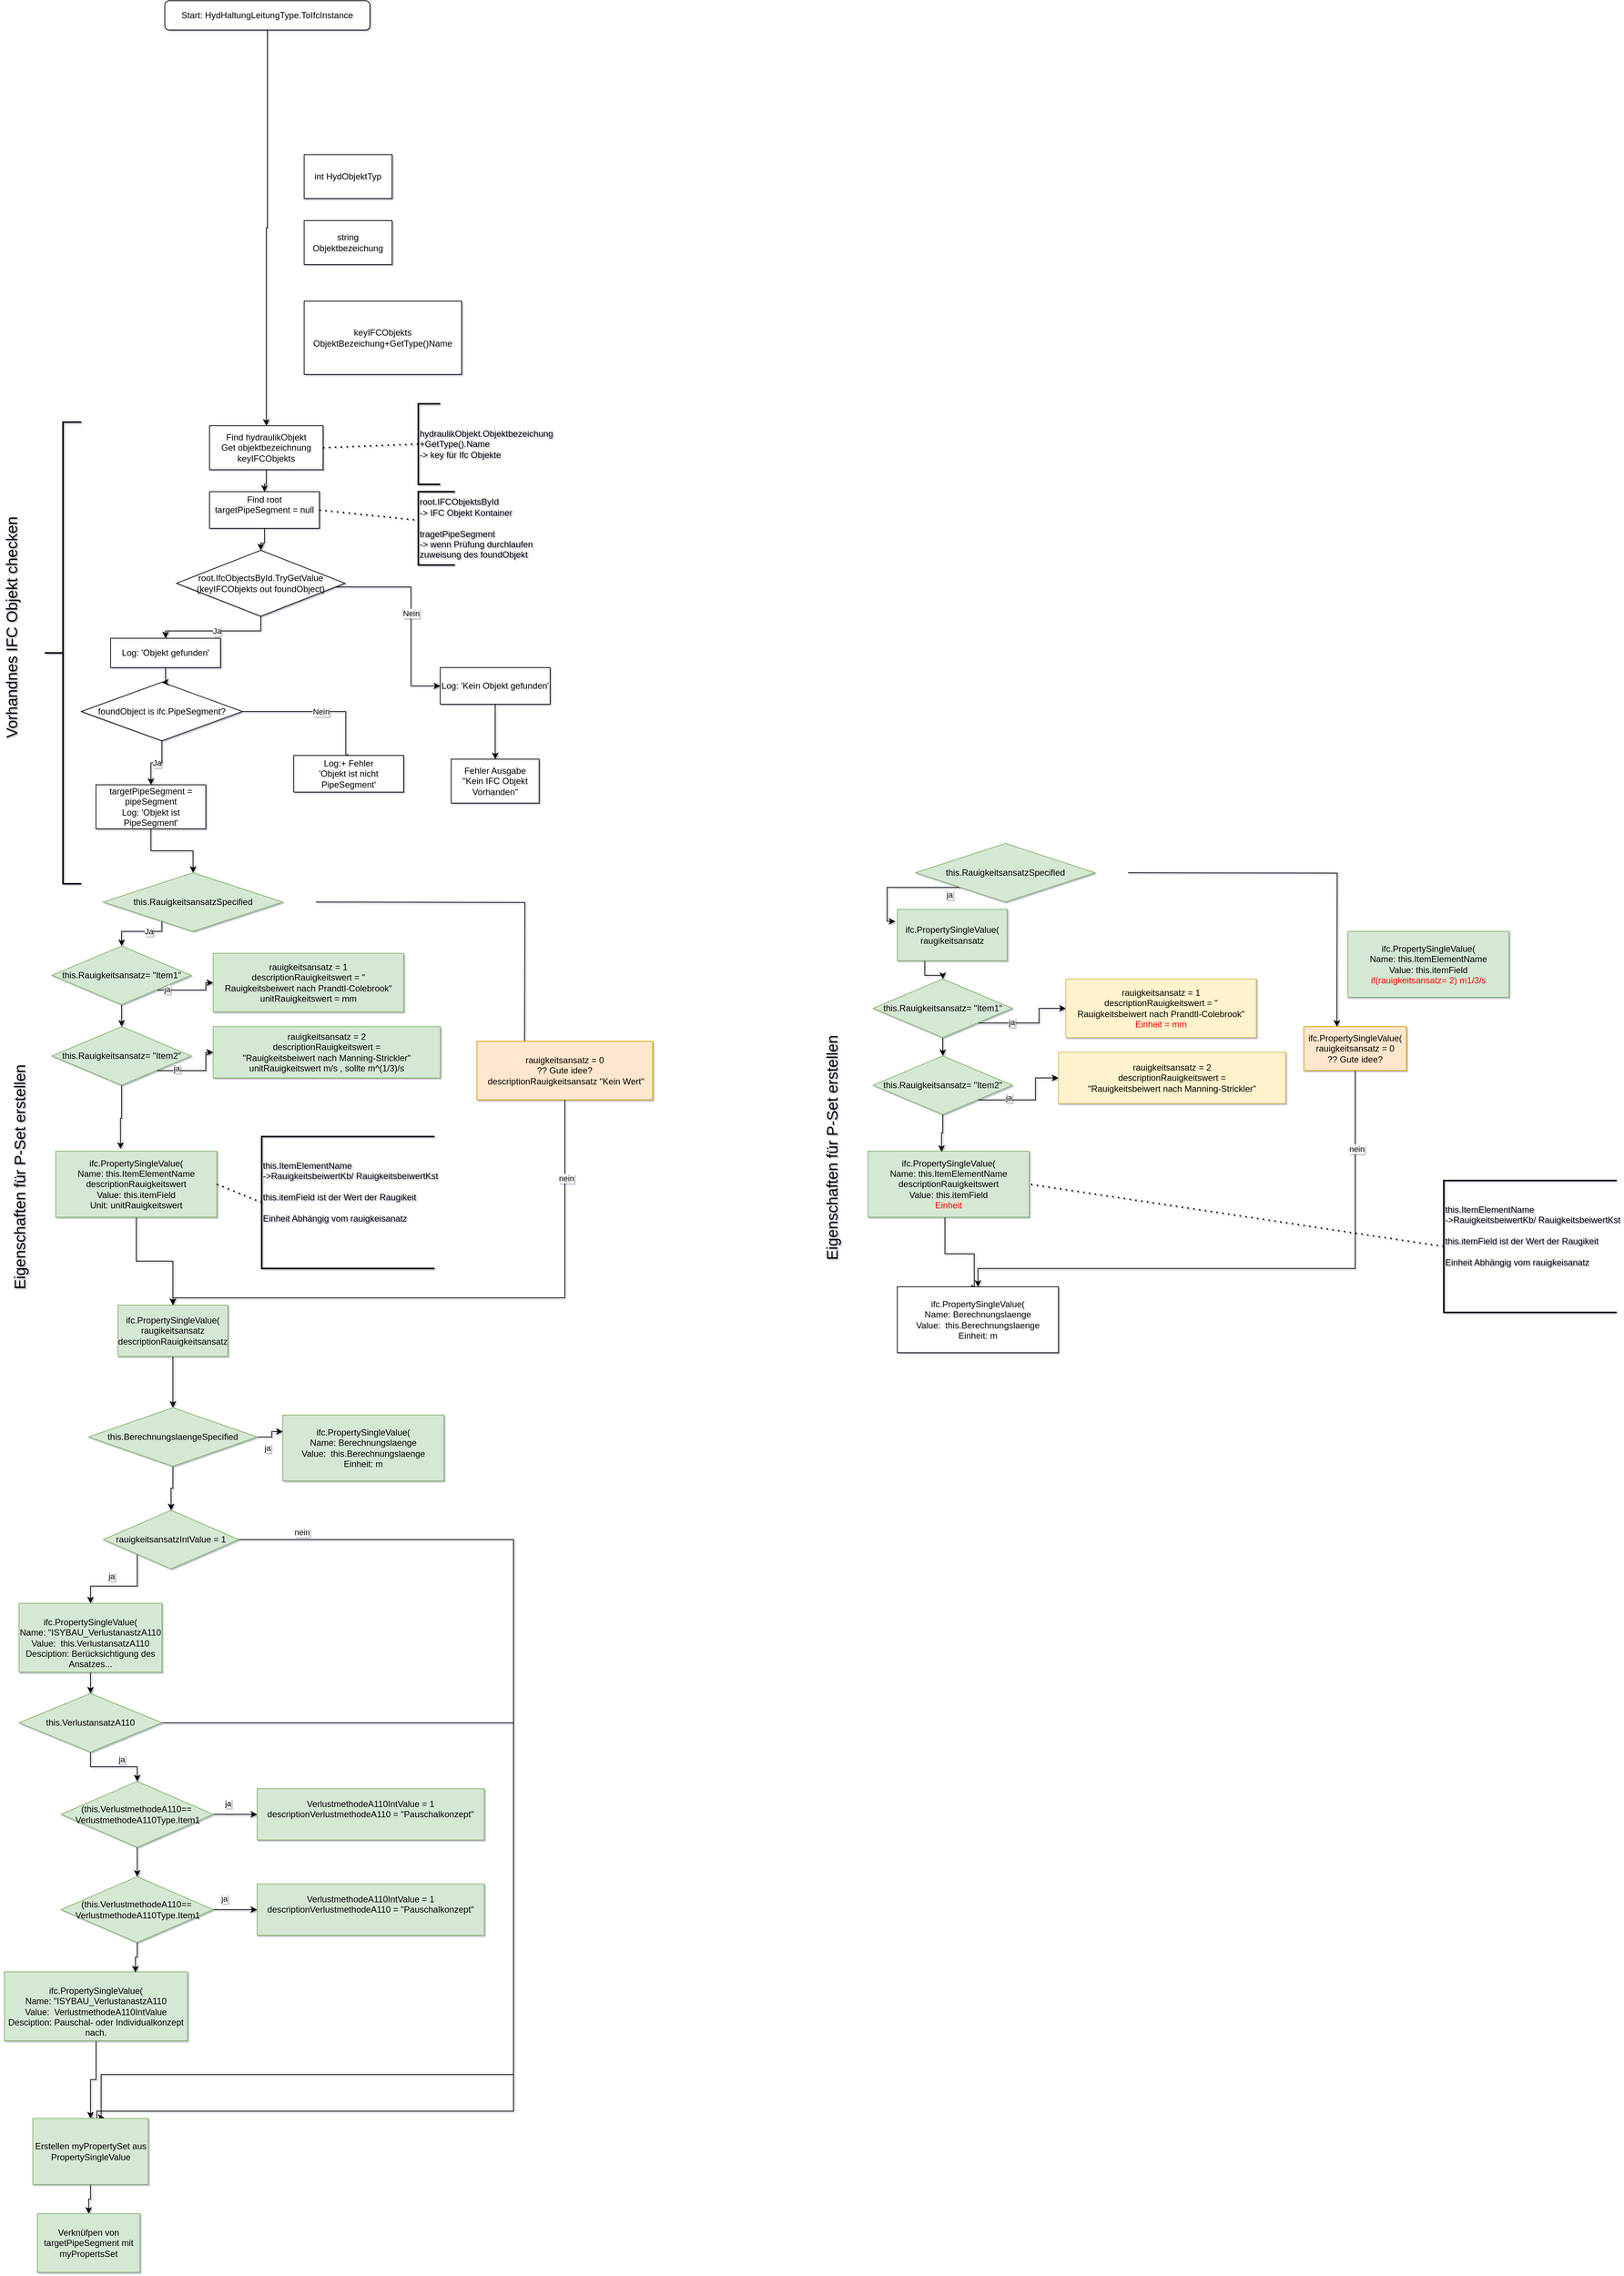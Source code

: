 <mxfile version="27.0.6">
  <diagram name="Page-1" id="I6leB8wDlI7fggWU5JeS">
    <mxGraphModel dx="1282" dy="1968" grid="1" gridSize="10" guides="1" tooltips="1" connect="1" arrows="1" fold="1" page="1" pageScale="1" pageWidth="827" pageHeight="1169" math="0" shadow="1">
      <root>
        <mxCell id="0" />
        <mxCell id="1" parent="0" />
        <mxCell id="8WQwYC8tGG0bYnsITIaO-70" value="Start: HydHaltungLeitungType.ToIfcInstance" style="rounded=1;whiteSpace=wrap;html=1;" parent="1" vertex="1">
          <mxGeometry x="274" y="-480" width="280" height="40" as="geometry" />
        </mxCell>
        <mxCell id="8WQwYC8tGG0bYnsITIaO-71" value="&lt;div&gt;Find hydraulikObjekt&lt;br&gt;Get objektbezeichnung&lt;br&gt;keyIFCObjekts&lt;/div&gt;" style="whiteSpace=wrap;html=1;" parent="1" vertex="1">
          <mxGeometry x="335" y="100" width="155" height="60" as="geometry" />
        </mxCell>
        <mxCell id="8WQwYC8tGG0bYnsITIaO-72" value="Find root &lt;br&gt;targetPipeSegment = null&lt;div&gt;&lt;br&gt;&lt;/div&gt;" style="whiteSpace=wrap;html=1;" parent="1" vertex="1">
          <mxGeometry x="335" y="190" width="150" height="50" as="geometry" />
        </mxCell>
        <mxCell id="8WQwYC8tGG0bYnsITIaO-73" value="root.IfcObjectsById.TryGetValue&lt;br&gt;(keyIFCObjekts out foundObject)" style="rhombus;whiteSpace=wrap;html=1;" parent="1" vertex="1">
          <mxGeometry x="290" y="270" width="230" height="90" as="geometry" />
        </mxCell>
        <mxCell id="8WQwYC8tGG0bYnsITIaO-75" value="Ja" style="edgeStyle=orthogonalEdgeStyle;rounded=0;orthogonalLoop=1;jettySize=auto;html=1;" parent="1" source="8WQwYC8tGG0bYnsITIaO-73" target="8WQwYC8tGG0bYnsITIaO-76" edge="1">
          <mxGeometry relative="1" as="geometry">
            <mxPoint x="410" y="360" as="sourcePoint" />
          </mxGeometry>
        </mxCell>
        <mxCell id="8WQwYC8tGG0bYnsITIaO-76" value="Log: &#39;Objekt gefunden&#39;" style="whiteSpace=wrap;html=1;" parent="1" vertex="1">
          <mxGeometry x="200" y="390" width="150" height="40" as="geometry" />
        </mxCell>
        <mxCell id="8WQwYC8tGG0bYnsITIaO-77" value="foundObject is ifc.PipeSegment?" style="rhombus;whiteSpace=wrap;html=1;" parent="1" vertex="1">
          <mxGeometry x="160" y="450" width="220" height="80" as="geometry" />
        </mxCell>
        <mxCell id="8WQwYC8tGG0bYnsITIaO-78" value="Ja" style="edgeStyle=orthogonalEdgeStyle;rounded=0;orthogonalLoop=1;jettySize=auto;html=1;" parent="1" source="8WQwYC8tGG0bYnsITIaO-77" target="8WQwYC8tGG0bYnsITIaO-79" edge="1">
          <mxGeometry relative="1" as="geometry">
            <mxPoint x="410" y="540" as="sourcePoint" />
          </mxGeometry>
        </mxCell>
        <mxCell id="8WQwYC8tGG0bYnsITIaO-79" value="targetPipeSegment = pipeSegment&lt;br&gt;Log: &#39;Objekt ist PipeSegment&#39;" style="whiteSpace=wrap;html=1;" parent="1" vertex="1">
          <mxGeometry x="180" y="590" width="150" height="60" as="geometry" />
        </mxCell>
        <mxCell id="8WQwYC8tGG0bYnsITIaO-80" value="Nein" style="edgeStyle=orthogonalEdgeStyle;rounded=0;orthogonalLoop=1;jettySize=auto;html=1;exitX=1;exitY=0.5;exitDx=0;exitDy=0;entryX=0.542;entryY=0.047;entryDx=0;entryDy=0;entryPerimeter=0;" parent="1" source="8WQwYC8tGG0bYnsITIaO-77" target="8WQwYC8tGG0bYnsITIaO-81" edge="1">
          <mxGeometry relative="1" as="geometry">
            <mxPoint x="303.75" y="500.0" as="sourcePoint" />
            <mxPoint x="521.25" y="559" as="targetPoint" />
            <Array as="points">
              <mxPoint x="521" y="490" />
            </Array>
          </mxGeometry>
        </mxCell>
        <mxCell id="8WQwYC8tGG0bYnsITIaO-81" value="Log:+ Fehler&lt;br&gt; &#39;Objekt ist nicht PipeSegment&#39;" style="whiteSpace=wrap;html=1;" parent="1" vertex="1">
          <mxGeometry x="450" y="550" width="150" height="50" as="geometry" />
        </mxCell>
        <mxCell id="8WQwYC8tGG0bYnsITIaO-82" value="Nein" style="edgeStyle=orthogonalEdgeStyle;rounded=0;orthogonalLoop=1;jettySize=auto;html=1;entryX=0;entryY=0.5;entryDx=0;entryDy=0;" parent="1" source="8WQwYC8tGG0bYnsITIaO-73" target="8WQwYC8tGG0bYnsITIaO-83" edge="1">
          <mxGeometry relative="1" as="geometry">
            <mxPoint x="520" y="320" as="sourcePoint" />
            <mxPoint x="610" y="320" as="targetPoint" />
            <Array as="points">
              <mxPoint x="610" y="320" />
              <mxPoint x="610" y="455" />
            </Array>
          </mxGeometry>
        </mxCell>
        <mxCell id="3h3WluHekqM8FcVTlRh4-4" value="" style="edgeStyle=orthogonalEdgeStyle;rounded=0;orthogonalLoop=1;jettySize=auto;html=1;" parent="1" source="8WQwYC8tGG0bYnsITIaO-83" target="3h3WluHekqM8FcVTlRh4-3" edge="1">
          <mxGeometry relative="1" as="geometry" />
        </mxCell>
        <mxCell id="8WQwYC8tGG0bYnsITIaO-83" value="Log: &#39;Kein Objekt gefunden&#39;" style="whiteSpace=wrap;html=1;" parent="1" vertex="1">
          <mxGeometry x="650" y="430" width="150" height="50" as="geometry" />
        </mxCell>
        <mxCell id="8WQwYC8tGG0bYnsITIaO-91" value="" style="edgeStyle=orthogonalEdgeStyle;rounded=0;orthogonalLoop=1;jettySize=auto;html=1;" parent="1" source="8WQwYC8tGG0bYnsITIaO-70" target="8WQwYC8tGG0bYnsITIaO-71" edge="1">
          <mxGeometry relative="1" as="geometry" />
        </mxCell>
        <mxCell id="8WQwYC8tGG0bYnsITIaO-92" value="" style="edgeStyle=orthogonalEdgeStyle;rounded=0;orthogonalLoop=1;jettySize=auto;html=1;" parent="1" source="8WQwYC8tGG0bYnsITIaO-71" target="8WQwYC8tGG0bYnsITIaO-72" edge="1">
          <mxGeometry relative="1" as="geometry" />
        </mxCell>
        <mxCell id="8WQwYC8tGG0bYnsITIaO-93" value="" style="edgeStyle=orthogonalEdgeStyle;rounded=0;orthogonalLoop=1;jettySize=auto;html=1;" parent="1" source="8WQwYC8tGG0bYnsITIaO-72" target="8WQwYC8tGG0bYnsITIaO-73" edge="1">
          <mxGeometry relative="1" as="geometry" />
        </mxCell>
        <mxCell id="8WQwYC8tGG0bYnsITIaO-94" value="" style="edgeStyle=orthogonalEdgeStyle;rounded=0;orthogonalLoop=1;jettySize=auto;html=1;" parent="1" source="8WQwYC8tGG0bYnsITIaO-76" target="8WQwYC8tGG0bYnsITIaO-77" edge="1">
          <mxGeometry relative="1" as="geometry" />
        </mxCell>
        <mxCell id="8WQwYC8tGG0bYnsITIaO-95" value="" style="edgeStyle=orthogonalEdgeStyle;rounded=0;orthogonalLoop=1;jettySize=auto;html=1;" parent="1" source="8WQwYC8tGG0bYnsITIaO-79" target="3h3WluHekqM8FcVTlRh4-9" edge="1">
          <mxGeometry relative="1" as="geometry">
            <mxPoint x="290" y="720" as="targetPoint" />
          </mxGeometry>
        </mxCell>
        <mxCell id="8WQwYC8tGG0bYnsITIaO-98" value="" style="edgeStyle=orthogonalEdgeStyle;rounded=0;orthogonalLoop=1;jettySize=auto;html=1;exitX=0.5;exitY=1;exitDx=0;exitDy=0;entryX=0.5;entryY=0;entryDx=0;entryDy=0;" parent="1" source="3h3WluHekqM8FcVTlRh4-91" target="3h3WluHekqM8FcVTlRh4-110" edge="1">
          <mxGeometry relative="1" as="geometry">
            <mxPoint x="180" y="2320" as="sourcePoint" />
          </mxGeometry>
        </mxCell>
        <mxCell id="8WQwYC8tGG0bYnsITIaO-101" value="&lt;br&gt;&lt;br&gt;hydraulikObjekt.Objektbezeichung&lt;br&gt;+GetType().Name&lt;br&gt;&lt;div&gt;-&amp;gt; key für Ifc Objekte&lt;/div&gt;&lt;div&gt;&lt;br&gt;&lt;/div&gt;&lt;div&gt;&lt;br&gt;&lt;/div&gt;" style="strokeWidth=2;html=1;shape=mxgraph.flowchart.annotation_1;align=left;pointerEvents=1;" parent="1" vertex="1">
          <mxGeometry x="620" y="70" width="30" height="110" as="geometry" />
        </mxCell>
        <mxCell id="8WQwYC8tGG0bYnsITIaO-103" value="root.IFCObjektsById&lt;br&gt;-&amp;gt; IFC Objekt Kontainer&lt;br&gt;&lt;br&gt;tragetPipeSegment &lt;br&gt;-&amp;gt; wenn Prüfung durchlaufen &lt;br&gt;zuweisung des foundObjekt" style="strokeWidth=2;html=1;shape=mxgraph.flowchart.annotation_1;align=left;pointerEvents=1;" parent="1" vertex="1">
          <mxGeometry x="620" y="190" width="50" height="100" as="geometry" />
        </mxCell>
        <mxCell id="8WQwYC8tGG0bYnsITIaO-104" value="" style="endArrow=none;dashed=1;html=1;dashPattern=1 3;strokeWidth=2;rounded=0;entryX=-0.047;entryY=0.387;entryDx=0;entryDy=0;entryPerimeter=0;exitX=1;exitY=0.5;exitDx=0;exitDy=0;" parent="1" source="8WQwYC8tGG0bYnsITIaO-72" target="8WQwYC8tGG0bYnsITIaO-103" edge="1">
          <mxGeometry width="50" height="50" relative="1" as="geometry">
            <mxPoint x="510" y="350" as="sourcePoint" />
            <mxPoint x="560" y="300" as="targetPoint" />
          </mxGeometry>
        </mxCell>
        <mxCell id="8WQwYC8tGG0bYnsITIaO-105" value="" style="endArrow=none;dashed=1;html=1;dashPattern=1 3;strokeWidth=2;rounded=0;exitX=1;exitY=0.5;exitDx=0;exitDy=0;entryX=0;entryY=0.5;entryDx=0;entryDy=0;entryPerimeter=0;" parent="1" source="8WQwYC8tGG0bYnsITIaO-71" target="8WQwYC8tGG0bYnsITIaO-101" edge="1">
          <mxGeometry width="50" height="50" relative="1" as="geometry">
            <mxPoint x="510" y="130" as="sourcePoint" />
            <mxPoint x="600" y="150" as="targetPoint" />
          </mxGeometry>
        </mxCell>
        <mxCell id="3h3WluHekqM8FcVTlRh4-3" value="Fehler Ausgabe&lt;br&gt;&quot;Kein IFC Objekt Vorhanden&quot;" style="whiteSpace=wrap;html=1;" parent="1" vertex="1">
          <mxGeometry x="665" y="555" width="120" height="60" as="geometry" />
        </mxCell>
        <mxCell id="3h3WluHekqM8FcVTlRh4-6" value="" style="strokeWidth=2;html=1;shape=mxgraph.flowchart.annotation_2;align=left;labelPosition=right;pointerEvents=1;" parent="1" vertex="1">
          <mxGeometry x="110" y="95" width="50" height="630" as="geometry" />
        </mxCell>
        <mxCell id="3h3WluHekqM8FcVTlRh4-7" value="&lt;font style=&quot;font-size: 21px;&quot;&gt;Vorhandnes IFC Objekt checken&lt;/font&gt;" style="text;html=1;align=center;verticalAlign=middle;whiteSpace=wrap;rounded=0;rotation=-90;" parent="1" vertex="1">
          <mxGeometry x="-130" y="360" width="388.93" height="30" as="geometry" />
        </mxCell>
        <mxCell id="3h3WluHekqM8FcVTlRh4-8" value="&lt;font style=&quot;font-size: 21px;&quot;&gt;Eigenschaften für P-Set erstellen&lt;/font&gt;" style="text;html=1;align=center;verticalAlign=middle;whiteSpace=wrap;rounded=0;rotation=-90;" parent="1" vertex="1">
          <mxGeometry x="-118.93" y="1110" width="388.93" height="30" as="geometry" />
        </mxCell>
        <mxCell id="3h3WluHekqM8FcVTlRh4-11" value="Ja" style="edgeStyle=orthogonalEdgeStyle;rounded=0;orthogonalLoop=1;jettySize=auto;html=1;exitX=0;exitY=1;exitDx=0;exitDy=0;" parent="1" source="3h3WluHekqM8FcVTlRh4-9" target="3h3WluHekqM8FcVTlRh4-13" edge="1">
          <mxGeometry relative="1" as="geometry">
            <mxPoint x="250" y="860" as="targetPoint" />
            <Array as="points">
              <mxPoint x="270" y="770" />
              <mxPoint x="270" y="790" />
              <mxPoint x="215" y="790" />
            </Array>
          </mxGeometry>
        </mxCell>
        <mxCell id="3h3WluHekqM8FcVTlRh4-34" style="rounded=0;orthogonalLoop=1;jettySize=auto;html=1;exitX=0.5;exitY=1;exitDx=0;exitDy=0;entryX=0.5;entryY=0;entryDx=0;entryDy=0;edgeStyle=elbowEdgeStyle;elbow=vertical;" parent="1" source="3h3WluHekqM8FcVTlRh4-40" target="3h3WluHekqM8FcVTlRh4-25" edge="1">
          <mxGeometry relative="1" as="geometry">
            <mxPoint x="240" y="1600" as="targetPoint" />
            <Array as="points">
              <mxPoint x="500" y="1290" />
            </Array>
          </mxGeometry>
        </mxCell>
        <mxCell id="3h3WluHekqM8FcVTlRh4-35" value="nein" style="edgeLabel;html=1;align=center;verticalAlign=middle;resizable=0;points=[];" parent="3h3WluHekqM8FcVTlRh4-34" vertex="1" connectable="0">
          <mxGeometry x="-0.737" y="2" relative="1" as="geometry">
            <mxPoint as="offset" />
          </mxGeometry>
        </mxCell>
        <mxCell id="3h3WluHekqM8FcVTlRh4-41" style="edgeStyle=orthogonalEdgeStyle;rounded=0;orthogonalLoop=1;jettySize=auto;html=1;entryX=0.5;entryY=0;entryDx=0;entryDy=0;" parent="1" edge="1">
          <mxGeometry relative="1" as="geometry">
            <mxPoint x="480.0" y="750" as="sourcePoint" />
            <mxPoint x="765" y="960" as="targetPoint" />
          </mxGeometry>
        </mxCell>
        <mxCell id="3h3WluHekqM8FcVTlRh4-9" value="this.RauigkeitsansatzSpecified" style="rhombus;whiteSpace=wrap;html=1;fillColor=#d5e8d4;strokeColor=#82b366;" parent="1" vertex="1">
          <mxGeometry x="190" y="710" width="245" height="80" as="geometry" />
        </mxCell>
        <mxCell id="3h3WluHekqM8FcVTlRh4-14" style="edgeStyle=orthogonalEdgeStyle;rounded=0;orthogonalLoop=1;jettySize=auto;html=1;exitX=0;exitY=1;exitDx=0;exitDy=0;" parent="1" source="3h3WluHekqM8FcVTlRh4-13" target="3h3WluHekqM8FcVTlRh4-17" edge="1">
          <mxGeometry relative="1" as="geometry">
            <mxPoint x="160" y="910" as="targetPoint" />
          </mxGeometry>
        </mxCell>
        <mxCell id="3h3WluHekqM8FcVTlRh4-16" value="ja" style="edgeLabel;html=1;align=center;verticalAlign=middle;resizable=0;points=[];" parent="3h3WluHekqM8FcVTlRh4-14" vertex="1" connectable="0">
          <mxGeometry x="0.2" y="1" relative="1" as="geometry">
            <mxPoint as="offset" />
          </mxGeometry>
        </mxCell>
        <mxCell id="3h3WluHekqM8FcVTlRh4-76" style="edgeStyle=orthogonalEdgeStyle;rounded=0;orthogonalLoop=1;jettySize=auto;html=1;exitX=0.5;exitY=1;exitDx=0;exitDy=0;entryX=0.5;entryY=0;entryDx=0;entryDy=0;" parent="1" source="3h3WluHekqM8FcVTlRh4-13" target="3h3WluHekqM8FcVTlRh4-19" edge="1">
          <mxGeometry relative="1" as="geometry" />
        </mxCell>
        <mxCell id="3h3WluHekqM8FcVTlRh4-13" value="this.Rauigkeitsansatz= &quot;Item1&quot;" style="rhombus;whiteSpace=wrap;html=1;fillColor=#d5e8d4;strokeColor=#82b366;" parent="1" vertex="1">
          <mxGeometry x="120" y="810" width="190" height="80" as="geometry" />
        </mxCell>
        <mxCell id="3h3WluHekqM8FcVTlRh4-17" value="rauigkeitsansatz = 1&lt;br&gt;descriptionRauigkeitswert = &quot;&lt;br&gt;&lt;div class=&quot;TabZelleklein&quot; id=&quot;802660&quot;&gt;Rauigkeitsbeiwert nach Prandtl-Colebrook&quot;&lt;/div&gt;&lt;div class=&quot;TabZelleklein&quot;&gt;unitRauigkeitswert = mm&lt;/div&gt;" style="rounded=0;whiteSpace=wrap;html=1;fillColor=#d5e8d4;strokeColor=#82b366;" parent="1" vertex="1">
          <mxGeometry x="340" y="820" width="260" height="80" as="geometry" />
        </mxCell>
        <mxCell id="3h3WluHekqM8FcVTlRh4-20" style="edgeStyle=orthogonalEdgeStyle;rounded=0;orthogonalLoop=1;jettySize=auto;html=1;exitX=0;exitY=1;exitDx=0;exitDy=0;" parent="1" source="3h3WluHekqM8FcVTlRh4-19" target="3h3WluHekqM8FcVTlRh4-21" edge="1">
          <mxGeometry relative="1" as="geometry">
            <mxPoint x="217.714" y="1180" as="targetPoint" />
          </mxGeometry>
        </mxCell>
        <mxCell id="3h3WluHekqM8FcVTlRh4-22" value="ja" style="edgeLabel;html=1;align=center;verticalAlign=middle;resizable=0;points=[];" parent="3h3WluHekqM8FcVTlRh4-20" vertex="1" connectable="0">
          <mxGeometry x="-0.192" y="2" relative="1" as="geometry">
            <mxPoint x="42" y="-1" as="offset" />
          </mxGeometry>
        </mxCell>
        <mxCell id="3h3WluHekqM8FcVTlRh4-19" value="this.Rauigkeitsansatz= &quot;Item2&quot;" style="rhombus;whiteSpace=wrap;html=1;fillColor=#d5e8d4;strokeColor=#82b366;" parent="1" vertex="1">
          <mxGeometry x="120" y="920" width="190" height="80" as="geometry" />
        </mxCell>
        <mxCell id="3h3WluHekqM8FcVTlRh4-21" value="rauigkeitsansatz = 2&lt;br&gt;&lt;div class=&quot;TabZelleklein&quot; id=&quot;866396&quot;&gt;descriptionRauigkeitswert = &lt;br&gt;&quot;Rauigkeitsbeiwert nach Manning-Strickler&quot;&lt;br&gt;unitRauigkeitswert m/s , sollte m^(1/3)/s&lt;/div&gt;" style="rounded=0;whiteSpace=wrap;html=1;fillColor=#d5e8d4;strokeColor=#82b366;" parent="1" vertex="1">
          <mxGeometry x="340" y="920" width="310" height="70" as="geometry" />
        </mxCell>
        <mxCell id="3h3WluHekqM8FcVTlRh4-86" style="edgeStyle=orthogonalEdgeStyle;rounded=0;orthogonalLoop=1;jettySize=auto;html=1;entryX=0.5;entryY=0;entryDx=0;entryDy=0;" parent="1" source="3h3WluHekqM8FcVTlRh4-25" target="3h3WluHekqM8FcVTlRh4-85" edge="1">
          <mxGeometry relative="1" as="geometry" />
        </mxCell>
        <mxCell id="3h3WluHekqM8FcVTlRh4-25" value="ifc.PropertySingleValue(&lt;br&gt;&lt;div&gt;raugikeitsansatz&lt;/div&gt;&lt;div&gt;descriptionRauigkeitsansatz &lt;br&gt;&lt;/div&gt;" style="rounded=0;whiteSpace=wrap;html=1;fillColor=#d5e8d4;strokeColor=#82b366;" parent="1" vertex="1">
          <mxGeometry x="210" y="1300" width="150" height="70" as="geometry" />
        </mxCell>
        <mxCell id="3h3WluHekqM8FcVTlRh4-78" style="edgeStyle=orthogonalEdgeStyle;rounded=0;orthogonalLoop=1;jettySize=auto;html=1;entryX=0.5;entryY=0;entryDx=0;entryDy=0;" parent="1" source="3h3WluHekqM8FcVTlRh4-26" target="3h3WluHekqM8FcVTlRh4-25" edge="1">
          <mxGeometry relative="1" as="geometry" />
        </mxCell>
        <mxCell id="3h3WluHekqM8FcVTlRh4-26" value="ifc.PropertySingleValue(&lt;br&gt;Name: this.ItemElementName&lt;br&gt;descriptionRauigkeitswert &lt;br&gt;&lt;div&gt;Value: this.itemField&lt;/div&gt;&lt;div&gt;Unit: unitRauigkeitswert&lt;/div&gt;" style="whiteSpace=wrap;html=1;rounded=0;fillColor=#d5e8d4;strokeColor=#82b366;" parent="1" vertex="1">
          <mxGeometry x="125" y="1090" width="220" height="90" as="geometry" />
        </mxCell>
        <mxCell id="3h3WluHekqM8FcVTlRh4-31" value="this.ItemElementName &lt;br&gt;&lt;div&gt; -&amp;gt;RauigkeitsbeiwertKb/ RauigkeitsbeiwertKst &lt;br&gt;&lt;/div&gt;&lt;div&gt;&lt;br&gt;&lt;/div&gt;&lt;div&gt;this.itemField ist der Wert der Raugikeit&lt;br&gt;&lt;br&gt;Einheit Abhängig vom rauigkeisanatz&lt;br&gt;&lt;br&gt;&lt;br&gt;&lt;/div&gt;" style="strokeWidth=2;html=1;shape=mxgraph.flowchart.annotation_1;align=left;pointerEvents=1;" parent="1" vertex="1">
          <mxGeometry x="406.2" y="1070" width="236" height="180" as="geometry" />
        </mxCell>
        <mxCell id="3h3WluHekqM8FcVTlRh4-33" value="" style="endArrow=none;dashed=1;html=1;dashPattern=1 3;strokeWidth=2;rounded=0;entryX=1;entryY=0.5;entryDx=0;entryDy=0;exitX=0;exitY=0.5;exitDx=0;exitDy=0;exitPerimeter=0;" parent="1" source="3h3WluHekqM8FcVTlRh4-31" target="3h3WluHekqM8FcVTlRh4-26" edge="1">
          <mxGeometry width="50" height="50" relative="1" as="geometry">
            <mxPoint x="756.2" y="1065" as="sourcePoint" />
            <mxPoint x="806.2" y="1015" as="targetPoint" />
          </mxGeometry>
        </mxCell>
        <mxCell id="3h3WluHekqM8FcVTlRh4-36" value="ifc.PropertySingleValue(&lt;br&gt;Name: Berechnungslaenge&lt;br&gt;Value:&amp;nbsp; this.Berechnungslaenge&lt;br&gt;Einheit: m" style="whiteSpace=wrap;html=1;rounded=0;fillColor=#d5e8d4;strokeColor=#82b366;" parent="1" vertex="1">
          <mxGeometry x="435" y="1450" width="220" height="90" as="geometry" />
        </mxCell>
        <mxCell id="3h3WluHekqM8FcVTlRh4-40" value="rauigkeitsansatz = 0&lt;br&gt;?? Gute idee?&lt;br&gt;&amp;nbsp;descriptionRauigkeitsansatz &quot;Kein Wert&quot;" style="rounded=0;whiteSpace=wrap;html=1;fillColor=#ffe6cc;strokeColor=#d79b00;" parent="1" vertex="1">
          <mxGeometry x="700" y="940" width="240" height="80" as="geometry" />
        </mxCell>
        <mxCell id="3h3WluHekqM8FcVTlRh4-45" value="&lt;font style=&quot;font-size: 21px;&quot;&gt;Eigenschaften für P-Set erstellen&lt;/font&gt;" style="text;html=1;align=center;verticalAlign=middle;whiteSpace=wrap;rounded=0;rotation=-90;" parent="1" vertex="1">
          <mxGeometry x="990" y="1070" width="388.93" height="30" as="geometry" />
        </mxCell>
        <mxCell id="3h3WluHekqM8FcVTlRh4-49" style="edgeStyle=orthogonalEdgeStyle;rounded=0;orthogonalLoop=1;jettySize=auto;html=1;exitX=0;exitY=1;exitDx=0;exitDy=0;entryX=-0.018;entryY=0.233;entryDx=0;entryDy=0;entryPerimeter=0;" parent="1" source="3h3WluHekqM8FcVTlRh4-54" target="3h3WluHekqM8FcVTlRh4-64" edge="1">
          <mxGeometry relative="1" as="geometry">
            <mxPoint x="1248.93" y="990" as="targetPoint" />
            <mxPoint x="1370.15" y="730" as="sourcePoint" />
            <Array as="points">
              <mxPoint x="1260" y="730" />
              <mxPoint x="1260" y="776" />
            </Array>
          </mxGeometry>
        </mxCell>
        <mxCell id="3h3WluHekqM8FcVTlRh4-50" value="ja" style="edgeLabel;html=1;align=center;verticalAlign=middle;resizable=0;points=[];" parent="3h3WluHekqM8FcVTlRh4-49" vertex="1" connectable="0">
          <mxGeometry x="-0.747" y="1" relative="1" as="geometry">
            <mxPoint x="5" y="9" as="offset" />
          </mxGeometry>
        </mxCell>
        <mxCell id="3h3WluHekqM8FcVTlRh4-51" style="rounded=0;orthogonalLoop=1;jettySize=auto;html=1;exitX=0.5;exitY=1;exitDx=0;exitDy=0;entryX=0.5;entryY=0;entryDx=0;entryDy=0;edgeStyle=elbowEdgeStyle;elbow=vertical;" parent="1" source="3h3WluHekqM8FcVTlRh4-70" target="3h3WluHekqM8FcVTlRh4-69" edge="1">
          <mxGeometry relative="1" as="geometry">
            <mxPoint x="1348.93" y="1560" as="targetPoint" />
            <Array as="points">
              <mxPoint x="1608.93" y="1250" />
            </Array>
          </mxGeometry>
        </mxCell>
        <mxCell id="3h3WluHekqM8FcVTlRh4-52" value="nein" style="edgeLabel;html=1;align=center;verticalAlign=middle;resizable=0;points=[];" parent="3h3WluHekqM8FcVTlRh4-51" vertex="1" connectable="0">
          <mxGeometry x="-0.737" y="2" relative="1" as="geometry">
            <mxPoint as="offset" />
          </mxGeometry>
        </mxCell>
        <mxCell id="3h3WluHekqM8FcVTlRh4-53" style="edgeStyle=orthogonalEdgeStyle;rounded=0;orthogonalLoop=1;jettySize=auto;html=1;entryX=0.5;entryY=0;entryDx=0;entryDy=0;" parent="1" edge="1">
          <mxGeometry relative="1" as="geometry">
            <mxPoint x="1588.93" y="710" as="sourcePoint" />
            <mxPoint x="1873.93" y="920" as="targetPoint" />
          </mxGeometry>
        </mxCell>
        <mxCell id="3h3WluHekqM8FcVTlRh4-54" value="this.RauigkeitsansatzSpecified" style="rhombus;whiteSpace=wrap;html=1;fillColor=#d5e8d4;strokeColor=#82b366;" parent="1" vertex="1">
          <mxGeometry x="1298.93" y="670" width="245" height="80" as="geometry" />
        </mxCell>
        <mxCell id="3h3WluHekqM8FcVTlRh4-55" style="edgeStyle=orthogonalEdgeStyle;rounded=0;orthogonalLoop=1;jettySize=auto;html=1;exitX=0;exitY=1;exitDx=0;exitDy=0;" parent="1" source="3h3WluHekqM8FcVTlRh4-57" target="3h3WluHekqM8FcVTlRh4-58" edge="1">
          <mxGeometry relative="1" as="geometry">
            <mxPoint x="708.93" y="1140" as="targetPoint" />
          </mxGeometry>
        </mxCell>
        <mxCell id="3h3WluHekqM8FcVTlRh4-56" value="ja" style="edgeLabel;html=1;align=center;verticalAlign=middle;resizable=0;points=[];" parent="3h3WluHekqM8FcVTlRh4-55" vertex="1" connectable="0">
          <mxGeometry x="0.2" y="1" relative="1" as="geometry">
            <mxPoint as="offset" />
          </mxGeometry>
        </mxCell>
        <mxCell id="3h3WluHekqM8FcVTlRh4-74" style="edgeStyle=orthogonalEdgeStyle;rounded=0;orthogonalLoop=1;jettySize=auto;html=1;exitX=0.5;exitY=1;exitDx=0;exitDy=0;entryX=0.5;entryY=0;entryDx=0;entryDy=0;" parent="1" source="3h3WluHekqM8FcVTlRh4-57" target="3h3WluHekqM8FcVTlRh4-61" edge="1">
          <mxGeometry relative="1" as="geometry" />
        </mxCell>
        <mxCell id="3h3WluHekqM8FcVTlRh4-57" value="this.Rauigkeitsansatz= &quot;Item1&quot;" style="rhombus;whiteSpace=wrap;html=1;fillColor=#d5e8d4;strokeColor=#82b366;" parent="1" vertex="1">
          <mxGeometry x="1241" y="855" width="190" height="80" as="geometry" />
        </mxCell>
        <mxCell id="3h3WluHekqM8FcVTlRh4-58" value="rauigkeitsansatz = 1&lt;br&gt;descriptionRauigkeitswert = &quot;&lt;br&gt;&lt;div class=&quot;TabZelleklein&quot; id=&quot;802660&quot;&gt;Rauigkeitsbeiwert nach Prandtl-Colebrook&quot;&lt;/div&gt;&lt;span style=&quot;color: light-dark(rgb(255, 0, 0), rgb(237, 237, 237));&quot;&gt;Einheit = mm&lt;/span&gt;" style="rounded=0;whiteSpace=wrap;html=1;fillColor=#fff2cc;strokeColor=#d6b656;" parent="1" vertex="1">
          <mxGeometry x="1503.93" y="855" width="260" height="80" as="geometry" />
        </mxCell>
        <mxCell id="3h3WluHekqM8FcVTlRh4-59" style="edgeStyle=orthogonalEdgeStyle;rounded=0;orthogonalLoop=1;jettySize=auto;html=1;exitX=0;exitY=1;exitDx=0;exitDy=0;" parent="1" source="3h3WluHekqM8FcVTlRh4-61" target="3h3WluHekqM8FcVTlRh4-62" edge="1">
          <mxGeometry relative="1" as="geometry">
            <mxPoint x="1326.644" y="1140" as="targetPoint" />
          </mxGeometry>
        </mxCell>
        <mxCell id="3h3WluHekqM8FcVTlRh4-60" value="ja" style="edgeLabel;html=1;align=center;verticalAlign=middle;resizable=0;points=[];" parent="3h3WluHekqM8FcVTlRh4-59" vertex="1" connectable="0">
          <mxGeometry x="-0.192" y="2" relative="1" as="geometry">
            <mxPoint x="42" y="-1" as="offset" />
          </mxGeometry>
        </mxCell>
        <mxCell id="3h3WluHekqM8FcVTlRh4-61" value="this.Rauigkeitsansatz= &quot;Item2&quot;" style="rhombus;whiteSpace=wrap;html=1;fillColor=#d5e8d4;strokeColor=#82b366;" parent="1" vertex="1">
          <mxGeometry x="1241" y="960" width="190" height="80" as="geometry" />
        </mxCell>
        <mxCell id="3h3WluHekqM8FcVTlRh4-62" value="rauigkeitsansatz = 2&lt;br&gt;&lt;div class=&quot;TabZelleklein&quot; id=&quot;866396&quot;&gt;descriptionRauigkeitswert = &lt;br&gt;&quot;Rauigkeitsbeiwert nach Manning-Strickler&quot;&lt;/div&gt;" style="rounded=0;whiteSpace=wrap;html=1;fillColor=#fff2cc;strokeColor=#d6b656;" parent="1" vertex="1">
          <mxGeometry x="1493.93" y="955" width="310" height="70" as="geometry" />
        </mxCell>
        <mxCell id="3h3WluHekqM8FcVTlRh4-73" style="edgeStyle=orthogonalEdgeStyle;rounded=0;orthogonalLoop=1;jettySize=auto;html=1;exitX=0.25;exitY=1;exitDx=0;exitDy=0;" parent="1" source="3h3WluHekqM8FcVTlRh4-64" target="3h3WluHekqM8FcVTlRh4-57" edge="1">
          <mxGeometry relative="1" as="geometry" />
        </mxCell>
        <mxCell id="3h3WluHekqM8FcVTlRh4-64" value="ifc.PropertySingleValue(&lt;br&gt;raugikeitsansatz" style="rounded=0;whiteSpace=wrap;html=1;fillColor=#d5e8d4;strokeColor=#82b366;" parent="1" vertex="1">
          <mxGeometry x="1273.93" y="760" width="150" height="70" as="geometry" />
        </mxCell>
        <mxCell id="3h3WluHekqM8FcVTlRh4-65" value="" style="edgeStyle=orthogonalEdgeStyle;rounded=0;orthogonalLoop=1;jettySize=auto;html=1;entryX=0.498;entryY=0.019;entryDx=0;entryDy=0;entryPerimeter=0;" parent="1" source="3h3WluHekqM8FcVTlRh4-66" target="3h3WluHekqM8FcVTlRh4-69" edge="1">
          <mxGeometry relative="1" as="geometry">
            <mxPoint x="1379.93" y="1270" as="targetPoint" />
            <Array as="points">
              <mxPoint x="1338.93" y="1230" />
              <mxPoint x="1378.93" y="1230" />
              <mxPoint x="1378.93" y="1277" />
            </Array>
          </mxGeometry>
        </mxCell>
        <mxCell id="3h3WluHekqM8FcVTlRh4-66" value="ifc.PropertySingleValue(&lt;br&gt;Name: this.ItemElementName&lt;br&gt;descriptionRauigkeitswert &lt;br&gt;Value: this.itemField&lt;br&gt;&lt;span style=&quot;color: light-dark(rgb(255, 0, 0), rgb(237, 237, 237));&quot;&gt;Einheit&lt;/span&gt;" style="whiteSpace=wrap;html=1;rounded=0;fillColor=#d5e8d4;strokeColor=#82b366;" parent="1" vertex="1">
          <mxGeometry x="1233.93" y="1090" width="220" height="90" as="geometry" />
        </mxCell>
        <mxCell id="3h3WluHekqM8FcVTlRh4-67" value="this.ItemElementName &lt;br&gt;&lt;div&gt; -&amp;gt;RauigkeitsbeiwertKb/ RauigkeitsbeiwertKst &lt;br&gt;&lt;/div&gt;&lt;div&gt;&lt;br&gt;&lt;/div&gt;&lt;div&gt;this.itemField ist der Wert der Raugikeit&lt;br&gt;&lt;br&gt;Einheit Abhängig vom rauigkeisanatz&lt;br&gt;&lt;br&gt;&lt;br&gt;&lt;/div&gt;" style="strokeWidth=2;html=1;shape=mxgraph.flowchart.annotation_1;align=left;pointerEvents=1;" parent="1" vertex="1">
          <mxGeometry x="2020" y="1130" width="236" height="180" as="geometry" />
        </mxCell>
        <mxCell id="3h3WluHekqM8FcVTlRh4-68" value="" style="endArrow=none;dashed=1;html=1;dashPattern=1 3;strokeWidth=2;rounded=0;entryX=1;entryY=0.5;entryDx=0;entryDy=0;exitX=0;exitY=0.5;exitDx=0;exitDy=0;exitPerimeter=0;" parent="1" source="3h3WluHekqM8FcVTlRh4-67" target="3h3WluHekqM8FcVTlRh4-66" edge="1">
          <mxGeometry width="50" height="50" relative="1" as="geometry">
            <mxPoint x="1865.13" y="1025" as="sourcePoint" />
            <mxPoint x="1915.13" y="975" as="targetPoint" />
          </mxGeometry>
        </mxCell>
        <mxCell id="3h3WluHekqM8FcVTlRh4-69" value="ifc.PropertySingleValue(&lt;br&gt;Name: Berechnungslaenge&lt;br&gt;Value:&amp;nbsp; this.Berechnungslaenge&lt;br&gt;Einheit: m" style="whiteSpace=wrap;html=1;rounded=0;" parent="1" vertex="1">
          <mxGeometry x="1273.93" y="1275" width="220" height="90" as="geometry" />
        </mxCell>
        <mxCell id="3h3WluHekqM8FcVTlRh4-70" value="ifc.PropertySingleValue(&lt;br&gt;rauigkeitsansatz = 0&lt;br&gt;?? Gute idee?" style="rounded=0;whiteSpace=wrap;html=1;fillColor=#ffe6cc;strokeColor=#d79b00;" parent="1" vertex="1">
          <mxGeometry x="1828.93" y="920" width="140" height="60" as="geometry" />
        </mxCell>
        <mxCell id="3h3WluHekqM8FcVTlRh4-71" value="ifc.PropertySingleValue(&lt;br&gt;Name: this.ItemElementName&lt;br&gt;Value: this.itemField&lt;span style=&quot;color: light-dark(rgb(255, 0, 0), rgb(237, 237, 237));&quot;&gt;&lt;br&gt;if(rauigkeitsansatz= 2) m&lt;span class=&quot;Hoch&quot;&gt;1/3&lt;/span&gt;/s&lt;/span&gt;" style="whiteSpace=wrap;html=1;rounded=0;fillColor=#d5e8d4;strokeColor=#82b366;" parent="1" vertex="1">
          <mxGeometry x="1888.93" y="790" width="220" height="90" as="geometry" />
        </mxCell>
        <mxCell id="3h3WluHekqM8FcVTlRh4-75" style="edgeStyle=orthogonalEdgeStyle;rounded=0;orthogonalLoop=1;jettySize=auto;html=1;exitX=0.5;exitY=1;exitDx=0;exitDy=0;entryX=0.456;entryY=0.009;entryDx=0;entryDy=0;entryPerimeter=0;" parent="1" source="3h3WluHekqM8FcVTlRh4-61" target="3h3WluHekqM8FcVTlRh4-66" edge="1">
          <mxGeometry relative="1" as="geometry" />
        </mxCell>
        <mxCell id="3h3WluHekqM8FcVTlRh4-77" style="edgeStyle=orthogonalEdgeStyle;rounded=0;orthogonalLoop=1;jettySize=auto;html=1;exitX=0.5;exitY=1;exitDx=0;exitDy=0;entryX=0.402;entryY=-0.036;entryDx=0;entryDy=0;entryPerimeter=0;" parent="1" source="3h3WluHekqM8FcVTlRh4-19" target="3h3WluHekqM8FcVTlRh4-26" edge="1">
          <mxGeometry relative="1" as="geometry" />
        </mxCell>
        <mxCell id="3h3WluHekqM8FcVTlRh4-94" style="edgeStyle=orthogonalEdgeStyle;rounded=0;orthogonalLoop=1;jettySize=auto;html=1;exitX=0;exitY=1;exitDx=0;exitDy=0;entryX=0.5;entryY=0;entryDx=0;entryDy=0;" parent="1" source="3h3WluHekqM8FcVTlRh4-81" target="3h3WluHekqM8FcVTlRh4-93" edge="1">
          <mxGeometry relative="1" as="geometry" />
        </mxCell>
        <mxCell id="3h3WluHekqM8FcVTlRh4-117" value="ja" style="edgeLabel;html=1;align=center;verticalAlign=middle;resizable=0;points=[];" parent="3h3WluHekqM8FcVTlRh4-94" vertex="1" connectable="0">
          <mxGeometry x="0.081" y="-5" relative="1" as="geometry">
            <mxPoint x="-9" y="-9" as="offset" />
          </mxGeometry>
        </mxCell>
        <mxCell id="3h3WluHekqM8FcVTlRh4-81" value="rauigkeitsansatzIntValue = 1" style="rhombus;whiteSpace=wrap;html=1;fillColor=#d5e8d4;strokeColor=#82b366;" parent="1" vertex="1">
          <mxGeometry x="190" y="1580" width="185" height="80" as="geometry" />
        </mxCell>
        <mxCell id="3h3WluHekqM8FcVTlRh4-98" style="edgeStyle=orthogonalEdgeStyle;rounded=0;orthogonalLoop=1;jettySize=auto;html=1;" parent="1" source="3h3WluHekqM8FcVTlRh4-84" target="3h3WluHekqM8FcVTlRh4-99" edge="1">
          <mxGeometry relative="1" as="geometry">
            <mxPoint x="172.5" y="1990" as="targetPoint" />
          </mxGeometry>
        </mxCell>
        <mxCell id="3h3WluHekqM8FcVTlRh4-115" value="ja" style="edgeLabel;html=1;align=center;verticalAlign=middle;resizable=0;points=[];" parent="3h3WluHekqM8FcVTlRh4-98" vertex="1" connectable="0">
          <mxGeometry x="-0.099" y="2" relative="1" as="geometry">
            <mxPoint x="16" y="-8" as="offset" />
          </mxGeometry>
        </mxCell>
        <mxCell id="3h3WluHekqM8FcVTlRh4-116" style="edgeStyle=orthogonalEdgeStyle;rounded=0;orthogonalLoop=1;jettySize=auto;html=1;entryX=0.621;entryY=-0.013;entryDx=0;entryDy=0;entryPerimeter=0;" parent="1" source="3h3WluHekqM8FcVTlRh4-84" target="3h3WluHekqM8FcVTlRh4-110" edge="1">
          <mxGeometry relative="1" as="geometry">
            <mxPoint x="760" y="1890" as="targetPoint" />
            <Array as="points">
              <mxPoint x="750" y="1870" />
              <mxPoint x="750" y="2350" />
              <mxPoint x="187" y="2350" />
            </Array>
          </mxGeometry>
        </mxCell>
        <mxCell id="3h3WluHekqM8FcVTlRh4-84" value="this.VerlustansatzA110" style="rhombus;whiteSpace=wrap;html=1;fillColor=#d5e8d4;strokeColor=#82b366;" parent="1" vertex="1">
          <mxGeometry x="75" y="1830" width="195" height="80" as="geometry" />
        </mxCell>
        <mxCell id="3h3WluHekqM8FcVTlRh4-87" style="edgeStyle=orthogonalEdgeStyle;rounded=0;orthogonalLoop=1;jettySize=auto;html=1;entryX=0;entryY=0.25;entryDx=0;entryDy=0;" parent="1" source="3h3WluHekqM8FcVTlRh4-85" target="3h3WluHekqM8FcVTlRh4-36" edge="1">
          <mxGeometry relative="1" as="geometry" />
        </mxCell>
        <mxCell id="3h3WluHekqM8FcVTlRh4-88" value="ja" style="edgeLabel;html=1;align=center;verticalAlign=middle;resizable=0;points=[];" parent="3h3WluHekqM8FcVTlRh4-87" vertex="1" connectable="0">
          <mxGeometry x="-0.289" y="1" relative="1" as="geometry">
            <mxPoint x="-1" y="16" as="offset" />
          </mxGeometry>
        </mxCell>
        <mxCell id="3h3WluHekqM8FcVTlRh4-89" style="edgeStyle=orthogonalEdgeStyle;rounded=0;orthogonalLoop=1;jettySize=auto;html=1;entryX=0.5;entryY=0;entryDx=0;entryDy=0;" parent="1" source="3h3WluHekqM8FcVTlRh4-85" target="3h3WluHekqM8FcVTlRh4-81" edge="1">
          <mxGeometry relative="1" as="geometry" />
        </mxCell>
        <mxCell id="3h3WluHekqM8FcVTlRh4-85" value="this.BerechnungslaengeSpecified" style="rhombus;whiteSpace=wrap;html=1;fillColor=#d5e8d4;strokeColor=#82b366;" parent="1" vertex="1">
          <mxGeometry x="170" y="1440" width="230" height="80" as="geometry" />
        </mxCell>
        <mxCell id="3h3WluHekqM8FcVTlRh4-91" value="&lt;br&gt;ifc.PropertySingleValue(&lt;br&gt;Name: &quot;ISYBAU_VerlustanastzA110&lt;br&gt;Value:&amp;nbsp; VerlustmethodeA110IntValue &lt;br&gt;Desciption:&amp;nbsp;Pauschal- oder Individualkonzept nach." style="rounded=0;whiteSpace=wrap;html=1;fillColor=#d5e8d4;strokeColor=#82b366;" parent="1" vertex="1">
          <mxGeometry x="55" y="2210" width="250" height="94" as="geometry" />
        </mxCell>
        <mxCell id="3h3WluHekqM8FcVTlRh4-95" style="edgeStyle=orthogonalEdgeStyle;rounded=0;orthogonalLoop=1;jettySize=auto;html=1;exitX=0.5;exitY=1;exitDx=0;exitDy=0;entryX=0.5;entryY=0;entryDx=0;entryDy=0;" parent="1" source="3h3WluHekqM8FcVTlRh4-93" target="3h3WluHekqM8FcVTlRh4-84" edge="1">
          <mxGeometry relative="1" as="geometry" />
        </mxCell>
        <mxCell id="3h3WluHekqM8FcVTlRh4-113" style="edgeStyle=orthogonalEdgeStyle;rounded=0;orthogonalLoop=1;jettySize=auto;html=1;exitX=1;exitY=0.5;exitDx=0;exitDy=0;entryX=0.573;entryY=0.03;entryDx=0;entryDy=0;entryPerimeter=0;" parent="1" source="3h3WluHekqM8FcVTlRh4-81" target="3h3WluHekqM8FcVTlRh4-110" edge="1">
          <mxGeometry relative="1" as="geometry">
            <mxPoint x="730" y="2400" as="targetPoint" />
            <Array as="points">
              <mxPoint x="750" y="1620" />
              <mxPoint x="750" y="2400" />
              <mxPoint x="181" y="2400" />
            </Array>
          </mxGeometry>
        </mxCell>
        <mxCell id="3h3WluHekqM8FcVTlRh4-114" value="nein" style="edgeLabel;html=1;align=center;verticalAlign=middle;resizable=0;points=[];" parent="3h3WluHekqM8FcVTlRh4-113" vertex="1" connectable="0">
          <mxGeometry x="-0.879" y="2" relative="1" as="geometry">
            <mxPoint x="-20" y="-8" as="offset" />
          </mxGeometry>
        </mxCell>
        <mxCell id="3h3WluHekqM8FcVTlRh4-93" value="&lt;br&gt;ifc.PropertySingleValue(&lt;br&gt;Name: &quot;ISYBAU_VerlustanastzA110&lt;br&gt;Value:&amp;nbsp; this.VerlustansatzA110&lt;br&gt;Desciption: Berücksichtigung des Ansatzes..." style="rounded=0;whiteSpace=wrap;html=1;fillColor=#d5e8d4;strokeColor=#82b366;" parent="1" vertex="1">
          <mxGeometry x="75" y="1707" width="195" height="94" as="geometry" />
        </mxCell>
        <mxCell id="3h3WluHekqM8FcVTlRh4-100" style="edgeStyle=orthogonalEdgeStyle;rounded=0;orthogonalLoop=1;jettySize=auto;html=1;" parent="1" source="3h3WluHekqM8FcVTlRh4-99" target="3h3WluHekqM8FcVTlRh4-101" edge="1">
          <mxGeometry relative="1" as="geometry">
            <mxPoint x="460" y="1990" as="targetPoint" />
          </mxGeometry>
        </mxCell>
        <mxCell id="3h3WluHekqM8FcVTlRh4-106" value="ja" style="edgeLabel;html=1;align=center;verticalAlign=middle;resizable=0;points=[];" parent="3h3WluHekqM8FcVTlRh4-100" vertex="1" connectable="0">
          <mxGeometry x="-0.397" y="2" relative="1" as="geometry">
            <mxPoint x="2" y="-13" as="offset" />
          </mxGeometry>
        </mxCell>
        <mxCell id="3h3WluHekqM8FcVTlRh4-105" style="edgeStyle=orthogonalEdgeStyle;rounded=0;orthogonalLoop=1;jettySize=auto;html=1;exitX=0.5;exitY=1;exitDx=0;exitDy=0;entryX=0.5;entryY=0;entryDx=0;entryDy=0;" parent="1" source="3h3WluHekqM8FcVTlRh4-99" target="3h3WluHekqM8FcVTlRh4-103" edge="1">
          <mxGeometry relative="1" as="geometry" />
        </mxCell>
        <mxCell id="3h3WluHekqM8FcVTlRh4-99" value="(this.VerlustmethodeA110==&amp;nbsp;&lt;br&gt;VerlustmethodeA110Type.Item1" style="rhombus;whiteSpace=wrap;html=1;fillColor=#d5e8d4;strokeColor=#82b366;" parent="1" vertex="1">
          <mxGeometry x="132.5" y="1950" width="207.5" height="90" as="geometry" />
        </mxCell>
        <mxCell id="3h3WluHekqM8FcVTlRh4-101" value="VerlustmethodeA110IntValue = 1&lt;br&gt;descriptionVerlustmethodeA110 = &quot;Pauschalkonzept&quot;&lt;div&gt;&lt;br&gt;&lt;/div&gt;" style="rounded=0;whiteSpace=wrap;html=1;fillColor=#d5e8d4;strokeColor=#82b366;" parent="1" vertex="1">
          <mxGeometry x="400" y="1960" width="310" height="70" as="geometry" />
        </mxCell>
        <mxCell id="3h3WluHekqM8FcVTlRh4-102" style="edgeStyle=orthogonalEdgeStyle;rounded=0;orthogonalLoop=1;jettySize=auto;html=1;" parent="1" source="3h3WluHekqM8FcVTlRh4-103" target="3h3WluHekqM8FcVTlRh4-104" edge="1">
          <mxGeometry relative="1" as="geometry">
            <mxPoint x="460" y="2120" as="targetPoint" />
          </mxGeometry>
        </mxCell>
        <mxCell id="3h3WluHekqM8FcVTlRh4-107" value="ja" style="edgeLabel;html=1;align=center;verticalAlign=middle;resizable=0;points=[];" parent="3h3WluHekqM8FcVTlRh4-102" vertex="1" connectable="0">
          <mxGeometry x="-0.281" relative="1" as="geometry">
            <mxPoint x="-7" y="-15" as="offset" />
          </mxGeometry>
        </mxCell>
        <mxCell id="3h3WluHekqM8FcVTlRh4-103" value="(this.VerlustmethodeA110==&amp;nbsp;&lt;br&gt;VerlustmethodeA110Type.Item1" style="rhombus;whiteSpace=wrap;html=1;fillColor=#d5e8d4;strokeColor=#82b366;" parent="1" vertex="1">
          <mxGeometry x="132.5" y="2080" width="207.5" height="90" as="geometry" />
        </mxCell>
        <mxCell id="3h3WluHekqM8FcVTlRh4-104" value="VerlustmethodeA110IntValue = 1&lt;br&gt;descriptionVerlustmethodeA110 = &quot;Pauschalkonzept&quot;&lt;div&gt;&lt;br&gt;&lt;/div&gt;" style="rounded=0;whiteSpace=wrap;html=1;fillColor=#d5e8d4;strokeColor=#82b366;" parent="1" vertex="1">
          <mxGeometry x="400" y="2090" width="310" height="70" as="geometry" />
        </mxCell>
        <mxCell id="3h3WluHekqM8FcVTlRh4-108" style="edgeStyle=orthogonalEdgeStyle;rounded=0;orthogonalLoop=1;jettySize=auto;html=1;entryX=0.715;entryY=0.006;entryDx=0;entryDy=0;entryPerimeter=0;" parent="1" source="3h3WluHekqM8FcVTlRh4-103" target="3h3WluHekqM8FcVTlRh4-91" edge="1">
          <mxGeometry relative="1" as="geometry" />
        </mxCell>
        <mxCell id="3h3WluHekqM8FcVTlRh4-118" style="edgeStyle=orthogonalEdgeStyle;rounded=0;orthogonalLoop=1;jettySize=auto;html=1;" parent="1" source="3h3WluHekqM8FcVTlRh4-110" target="3h3WluHekqM8FcVTlRh4-120" edge="1">
          <mxGeometry relative="1" as="geometry">
            <mxPoint x="172.5" y="2530" as="targetPoint" />
          </mxGeometry>
        </mxCell>
        <mxCell id="3h3WluHekqM8FcVTlRh4-110" value="Erstellen myPropertySet aus PropertySingleValue" style="rounded=0;whiteSpace=wrap;html=1;fillColor=#d5e8d4;strokeColor=#82b366;" parent="1" vertex="1">
          <mxGeometry x="93.75" y="2410" width="157.5" height="90" as="geometry" />
        </mxCell>
        <mxCell id="3h3WluHekqM8FcVTlRh4-120" value="Verknüfpen von targetPipeSegment mit myPropertsSet" style="rounded=0;whiteSpace=wrap;html=1;fillColor=#d5e8d4;strokeColor=#82b366;" parent="1" vertex="1">
          <mxGeometry x="100" y="2540" width="140" height="80" as="geometry" />
        </mxCell>
        <mxCell id="O0N6vyKvscYDxHL_Ks9--1" value="int HydObjektTyp" style="rounded=0;whiteSpace=wrap;html=1;" vertex="1" parent="1">
          <mxGeometry x="464.2" y="-270" width="120" height="60" as="geometry" />
        </mxCell>
        <mxCell id="O0N6vyKvscYDxHL_Ks9--2" value="string Objektbezeichung" style="rounded=0;whiteSpace=wrap;html=1;" vertex="1" parent="1">
          <mxGeometry x="464.2" y="-180" width="120" height="60" as="geometry" />
        </mxCell>
        <mxCell id="O0N6vyKvscYDxHL_Ks9--3" value="keyIFCObjekts&lt;br&gt;ObjektBezeichung+GetType()Name " style="rounded=0;whiteSpace=wrap;html=1;" vertex="1" parent="1">
          <mxGeometry x="464.2" y="-70" width="215" height="100" as="geometry" />
        </mxCell>
      </root>
    </mxGraphModel>
  </diagram>
</mxfile>
